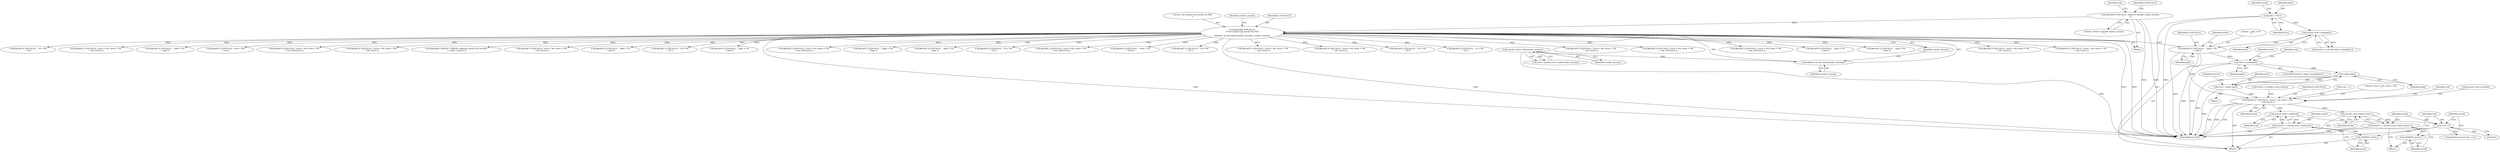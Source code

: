 digraph "0_htcondor_5e5571d1a431eb3c61977b6dd6ec90186ef79867_4@API" {
"1001480" [label="(Call,write_access(path))"];
"1001470" [label="(Call,dprintf( D_SYSCALLS, \"  path = %s\n\", path ))"];
"1000224" [label="(Call,dprintf(D_SYSCALLS,\n\t\t\"Got request for syscall %s (%d)\n\",\n\t\tshadow_syscall_name(condor_sysnum), condor_sysnum))"];
"1000158" [label="(Call,dprintf(D_SYSCALLS, \"About to decode condor_sysnum\n\"))"];
"1000227" [label="(Call,shadow_syscall_name(condor_sysnum))"];
"1000163" [label="(Call,syscall_sock->code(condor_sysnum))"];
"1001466" [label="(Call,syscall_sock->code(path))"];
"1001461" [label="(Call,path = NULL)"];
"1001488" [label="(Call,rmdir( path))"];
"1001486" [label="(Call,rval = rmdir( path))"];
"1001504" [label="(Call,dprintf( D_SYSCALLS, \"\trval = %d, errno = %d\n\", rval, terrno ))"];
"1001512" [label="(Call,syscall_sock->code(rval))"];
"1001510" [label="(Call,result = ( syscall_sock->code(rval) ))"];
"1001514" [label="(Call,ASSERT( result ))"];
"1001517" [label="(Call,rval < 0)"];
"1001523" [label="(Call,syscall_sock->code( terrno ))"];
"1001521" [label="(Call,result = ( syscall_sock->code( terrno ) ))"];
"1001525" [label="(Call,ASSERT( result ))"];
"1000637" [label="(Call,dprintf( D_SYSCALLS, \"\trval = %d, errno = %d\n\", rval, terrno ))"];
"1001470" [label="(Call,dprintf( D_SYSCALLS, \"  path = %s\n\", path ))"];
"1001484" [label="(Identifier,errno)"];
"1000227" [label="(Call,shadow_syscall_name(condor_sysnum))"];
"1001510" [label="(Call,result = ( syscall_sock->code(rval) ))"];
"1001473" [label="(Identifier,path)"];
"1001520" [label="(Block,)"];
"1001482" [label="(Block,)"];
"1001339" [label="(Call,dprintf( D_SYSCALLS, \"\trval = %d, errno = %d\n\", rval, terrno ))"];
"1000793" [label="(Call,dprintf( D_SYSCALLS, \"  fd = %d\n\", fd ))"];
"1000161" [label="(Call,rval = syscall_sock->code(condor_sysnum))"];
"1000374" [label="(Call,dprintf( D_SYSCALLS, \"\trval = %d, errno = %d\n\", rval, terrno ))"];
"1000107" [label="(Block,)"];
"1001479" [label="(ControlStructure,if ( write_access(path) ))"];
"1001528" [label="(Identifier,result)"];
"1001475" [label="(Identifier,result)"];
"1002289" [label="(Call,dprintf( D_SYSCALLS, \"  path = %s\n\", path ))"];
"1001487" [label="(Identifier,rval)"];
"1001682" [label="(Call,dprintf( D_SYSCALLS, \"\trval = %d\n\", rval ))"];
"1001472" [label="(Literal,\"  path = %s\n\")"];
"1001515" [label="(Identifier,result)"];
"1001623" [label="(Call,dprintf( D_SYSCALLS, \"\trval = %d, errno = %d\n\", rval, (int)terrno ))"];
"1001519" [label="(Literal,0)"];
"1001506" [label="(Literal,\"\trval = %d, errno = %d\n\")"];
"1000589" [label="(Call,dprintf( D_SYSCALLS, \"\trval = %d, errno = %d\n\", rval, terrno ))"];
"1002463" [label="(Call,dprintf(D_ALWAYS, \"ERROR: unknown syscall %d received\n\", condor_sysnum ))"];
"1000441" [label="(Call,dprintf( D_SYSCALLS, \"\trval = %d, errno = %d\n\", rval, terrno ))"];
"1001525" [label="(Call,ASSERT( result ))"];
"1001141" [label="(Call,dprintf( D_SYSCALLS, \"  path = %s\n\", path ))"];
"1000225" [label="(Identifier,D_SYSCALLS)"];
"1001507" [label="(Identifier,rval)"];
"1000162" [label="(Identifier,rval)"];
"1001463" [label="(Identifier,NULL)"];
"1001465" [label="(Identifier,result)"];
"1001509" [label="(Call,syscall_sock->encode())"];
"1001521" [label="(Call,result = ( syscall_sock->code( terrno ) ))"];
"1001526" [label="(Identifier,result)"];
"1001460" [label="(Block,)"];
"1001489" [label="(Identifier,path)"];
"1000160" [label="(Literal,\"About to decode condor_sysnum\n\")"];
"1000164" [label="(Identifier,condor_sysnum)"];
"1001500" [label="(Identifier,terrno)"];
"1001055" [label="(Call,dprintf( D_SYSCALLS, \"  fd = %d\n\", fd ))"];
"1002373" [label="(Call,dprintf( D_SYSCALLS, \"  path = %s\n\", path ))"];
"1001730" [label="(Call,dprintf( D_SYSCALLS, \"\trval = %d, errno = %d\n\", rval, (int)terrno ))"];
"1000677" [label="(Call,dprintf( D_SYSCALLS, \"  flags = %d\n\", flags ))"];
"1002472" [label="(MethodReturn,RET)"];
"1001512" [label="(Call,syscall_sock->code(rval))"];
"1001511" [label="(Identifier,result)"];
"1001380" [label="(Call,dprintf( D_SYSCALLS, \"  path = %s\n\", path ))"];
"1001504" [label="(Call,dprintf( D_SYSCALLS, \"\trval = %d, errno = %d\n\", rval, terrno ))"];
"1000853" [label="(Call,dprintf( D_SYSCALLS, \"  fd = %d\n\", fd ))"];
"1001514" [label="(Call,ASSERT( result ))"];
"1001885" [label="(Call,dprintf( D_SYSCALLS, \"\trval = %d, errno = %d\n\", rval, (int)terrno ))"];
"1000226" [label="(Literal,\"Got request for syscall %s (%d)\n\")"];
"1001523" [label="(Call,syscall_sock->code( terrno ))"];
"1001466" [label="(Call,syscall_sock->code(path))"];
"1001225" [label="(Call,dprintf( D_SYSCALLS, \"  from = %s\n\", from ))"];
"1000159" [label="(Identifier,D_SYSCALLS)"];
"1000955" [label="(Call,dprintf( D_SYSCALLS, \"  fd = %d\n\", fd ))"];
"1001480" [label="(Call,write_access(path))"];
"1001481" [label="(Identifier,path)"];
"1001499" [label="(Call,terrno = (condor_errno_t)errno)"];
"1000530" [label="(Call,dprintf( D_SYSCALLS, \"\trval = %d, errno = %d\n\", rval, terrno ))"];
"1001462" [label="(Identifier,path)"];
"1001518" [label="(Identifier,rval)"];
"1001488" [label="(Call,rmdir( path))"];
"1001513" [label="(Identifier,rval)"];
"1001493" [label="(Identifier,rval)"];
"1000319" [label="(Call,dprintf( D_SYSCALLS, \"\trval = %d, errno = %d\n\", rval, terrno ))"];
"1000231" [label="(Identifier,condor_sysnum)"];
"1002018" [label="(Call,dprintf( D_SYSCALLS, \"  fd = %d\n\", fd ))"];
"1000158" [label="(Call,dprintf(D_SYSCALLS, \"About to decode condor_sysnum\n\"))"];
"1001508" [label="(Identifier,terrno)"];
"1001486" [label="(Call,rval = rmdir( path))"];
"1001461" [label="(Call,path = NULL)"];
"1001542" [label="(Call,dprintf( D_SYSCALLS, \"  fs = %d\n\", fd ))"];
"1000228" [label="(Identifier,condor_sysnum)"];
"1000261" [label="(Call,dprintf( D_SYSCALLS, \"\trval = %d, errno = %d\n\", rval, terrno ))"];
"1000229" [label="(Identifier,condor_sysnum)"];
"1000163" [label="(Call,syscall_sock->code(condor_sysnum))"];
"1001471" [label="(Identifier,D_SYSCALLS)"];
"1001814" [label="(Call,dprintf( D_SYSCALLS, \"\trval = %d, errno = %d\n\", rval, (int)terrno ))"];
"1000224" [label="(Call,dprintf(D_SYSCALLS,\n\t\t\"Got request for syscall %s (%d)\n\",\n\t\tshadow_syscall_name(condor_sysnum), condor_sysnum))"];
"1001961" [label="(Call,dprintf( D_SYSCALLS, \"\trval = %d, errno = %d\n\", rval, (int)terrno ))"];
"1001505" [label="(Identifier,D_SYSCALLS)"];
"1001492" [label="(Call,rval = -1)"];
"1002112" [label="(Call,dprintf( D_SYSCALLS, \"  path = %s\n\", path ))"];
"1001517" [label="(Call,rval < 0)"];
"1001464" [label="(Call,result = ( syscall_sock->code(path) ))"];
"1001467" [label="(Identifier,path)"];
"1001516" [label="(ControlStructure,if( rval < 0 ))"];
"1001524" [label="(Identifier,terrno)"];
"1001522" [label="(Identifier,result)"];
"1002215" [label="(Call,dprintf( D_SYSCALLS, \"  path = %s\n\", path ))"];
"1001480" -> "1001479"  [label="AST: "];
"1001480" -> "1001481"  [label="CFG: "];
"1001481" -> "1001480"  [label="AST: "];
"1001484" -> "1001480"  [label="CFG: "];
"1001493" -> "1001480"  [label="CFG: "];
"1001480" -> "1002472"  [label="DDG: "];
"1001480" -> "1002472"  [label="DDG: "];
"1001470" -> "1001480"  [label="DDG: "];
"1001480" -> "1001488"  [label="DDG: "];
"1001470" -> "1001460"  [label="AST: "];
"1001470" -> "1001473"  [label="CFG: "];
"1001471" -> "1001470"  [label="AST: "];
"1001472" -> "1001470"  [label="AST: "];
"1001473" -> "1001470"  [label="AST: "];
"1001475" -> "1001470"  [label="CFG: "];
"1001470" -> "1002472"  [label="DDG: "];
"1000224" -> "1001470"  [label="DDG: "];
"1001466" -> "1001470"  [label="DDG: "];
"1001470" -> "1001504"  [label="DDG: "];
"1000224" -> "1000107"  [label="AST: "];
"1000224" -> "1000229"  [label="CFG: "];
"1000225" -> "1000224"  [label="AST: "];
"1000226" -> "1000224"  [label="AST: "];
"1000227" -> "1000224"  [label="AST: "];
"1000229" -> "1000224"  [label="AST: "];
"1000231" -> "1000224"  [label="CFG: "];
"1000224" -> "1002472"  [label="DDG: "];
"1000224" -> "1002472"  [label="DDG: "];
"1000224" -> "1002472"  [label="DDG: "];
"1000224" -> "1002472"  [label="DDG: "];
"1000158" -> "1000224"  [label="DDG: "];
"1000227" -> "1000224"  [label="DDG: "];
"1000224" -> "1000261"  [label="DDG: "];
"1000224" -> "1000319"  [label="DDG: "];
"1000224" -> "1000374"  [label="DDG: "];
"1000224" -> "1000441"  [label="DDG: "];
"1000224" -> "1000530"  [label="DDG: "];
"1000224" -> "1000589"  [label="DDG: "];
"1000224" -> "1000637"  [label="DDG: "];
"1000224" -> "1000677"  [label="DDG: "];
"1000224" -> "1000793"  [label="DDG: "];
"1000224" -> "1000853"  [label="DDG: "];
"1000224" -> "1000955"  [label="DDG: "];
"1000224" -> "1001055"  [label="DDG: "];
"1000224" -> "1001141"  [label="DDG: "];
"1000224" -> "1001225"  [label="DDG: "];
"1000224" -> "1001339"  [label="DDG: "];
"1000224" -> "1001380"  [label="DDG: "];
"1000224" -> "1001542"  [label="DDG: "];
"1000224" -> "1001623"  [label="DDG: "];
"1000224" -> "1001682"  [label="DDG: "];
"1000224" -> "1001730"  [label="DDG: "];
"1000224" -> "1001814"  [label="DDG: "];
"1000224" -> "1001885"  [label="DDG: "];
"1000224" -> "1001961"  [label="DDG: "];
"1000224" -> "1002018"  [label="DDG: "];
"1000224" -> "1002112"  [label="DDG: "];
"1000224" -> "1002215"  [label="DDG: "];
"1000224" -> "1002289"  [label="DDG: "];
"1000224" -> "1002373"  [label="DDG: "];
"1000224" -> "1002463"  [label="DDG: "];
"1000158" -> "1000107"  [label="AST: "];
"1000158" -> "1000160"  [label="CFG: "];
"1000159" -> "1000158"  [label="AST: "];
"1000160" -> "1000158"  [label="AST: "];
"1000162" -> "1000158"  [label="CFG: "];
"1000158" -> "1002472"  [label="DDG: "];
"1000158" -> "1002472"  [label="DDG: "];
"1000227" -> "1000228"  [label="CFG: "];
"1000228" -> "1000227"  [label="AST: "];
"1000229" -> "1000227"  [label="CFG: "];
"1000163" -> "1000227"  [label="DDG: "];
"1000163" -> "1000161"  [label="AST: "];
"1000163" -> "1000164"  [label="CFG: "];
"1000164" -> "1000163"  [label="AST: "];
"1000161" -> "1000163"  [label="CFG: "];
"1000163" -> "1002472"  [label="DDG: "];
"1000163" -> "1000161"  [label="DDG: "];
"1001466" -> "1001464"  [label="AST: "];
"1001466" -> "1001467"  [label="CFG: "];
"1001467" -> "1001466"  [label="AST: "];
"1001464" -> "1001466"  [label="CFG: "];
"1001466" -> "1001464"  [label="DDG: "];
"1001461" -> "1001466"  [label="DDG: "];
"1001461" -> "1001460"  [label="AST: "];
"1001461" -> "1001463"  [label="CFG: "];
"1001462" -> "1001461"  [label="AST: "];
"1001463" -> "1001461"  [label="AST: "];
"1001465" -> "1001461"  [label="CFG: "];
"1001461" -> "1002472"  [label="DDG: "];
"1001488" -> "1001486"  [label="AST: "];
"1001488" -> "1001489"  [label="CFG: "];
"1001489" -> "1001488"  [label="AST: "];
"1001486" -> "1001488"  [label="CFG: "];
"1001488" -> "1002472"  [label="DDG: "];
"1001488" -> "1001486"  [label="DDG: "];
"1001486" -> "1001482"  [label="AST: "];
"1001487" -> "1001486"  [label="AST: "];
"1001500" -> "1001486"  [label="CFG: "];
"1001486" -> "1002472"  [label="DDG: "];
"1001486" -> "1001504"  [label="DDG: "];
"1001504" -> "1001460"  [label="AST: "];
"1001504" -> "1001508"  [label="CFG: "];
"1001505" -> "1001504"  [label="AST: "];
"1001506" -> "1001504"  [label="AST: "];
"1001507" -> "1001504"  [label="AST: "];
"1001508" -> "1001504"  [label="AST: "];
"1001509" -> "1001504"  [label="CFG: "];
"1001504" -> "1002472"  [label="DDG: "];
"1001504" -> "1002472"  [label="DDG: "];
"1001504" -> "1002472"  [label="DDG: "];
"1001492" -> "1001504"  [label="DDG: "];
"1001499" -> "1001504"  [label="DDG: "];
"1001504" -> "1001512"  [label="DDG: "];
"1001504" -> "1001523"  [label="DDG: "];
"1001512" -> "1001510"  [label="AST: "];
"1001512" -> "1001513"  [label="CFG: "];
"1001513" -> "1001512"  [label="AST: "];
"1001510" -> "1001512"  [label="CFG: "];
"1001512" -> "1001510"  [label="DDG: "];
"1001512" -> "1001517"  [label="DDG: "];
"1001510" -> "1001460"  [label="AST: "];
"1001511" -> "1001510"  [label="AST: "];
"1001515" -> "1001510"  [label="CFG: "];
"1001510" -> "1002472"  [label="DDG: "];
"1001510" -> "1001514"  [label="DDG: "];
"1001514" -> "1001460"  [label="AST: "];
"1001514" -> "1001515"  [label="CFG: "];
"1001515" -> "1001514"  [label="AST: "];
"1001518" -> "1001514"  [label="CFG: "];
"1001517" -> "1001516"  [label="AST: "];
"1001517" -> "1001519"  [label="CFG: "];
"1001518" -> "1001517"  [label="AST: "];
"1001519" -> "1001517"  [label="AST: "];
"1001522" -> "1001517"  [label="CFG: "];
"1001528" -> "1001517"  [label="CFG: "];
"1001517" -> "1002472"  [label="DDG: "];
"1001517" -> "1002472"  [label="DDG: "];
"1001523" -> "1001521"  [label="AST: "];
"1001523" -> "1001524"  [label="CFG: "];
"1001524" -> "1001523"  [label="AST: "];
"1001521" -> "1001523"  [label="CFG: "];
"1001523" -> "1002472"  [label="DDG: "];
"1001523" -> "1001521"  [label="DDG: "];
"1001521" -> "1001520"  [label="AST: "];
"1001522" -> "1001521"  [label="AST: "];
"1001526" -> "1001521"  [label="CFG: "];
"1001521" -> "1002472"  [label="DDG: "];
"1001521" -> "1001525"  [label="DDG: "];
"1001525" -> "1001520"  [label="AST: "];
"1001525" -> "1001526"  [label="CFG: "];
"1001526" -> "1001525"  [label="AST: "];
"1001528" -> "1001525"  [label="CFG: "];
}
